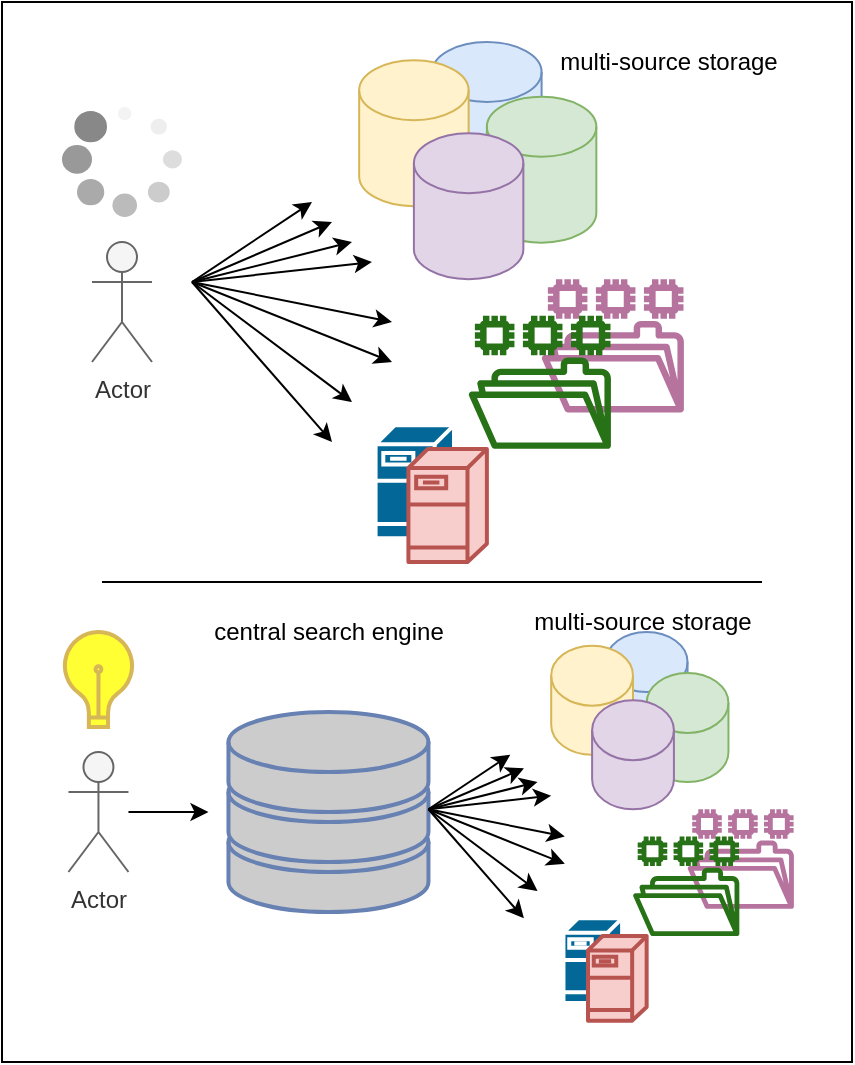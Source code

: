 <mxfile version="13.7.9" type="device" pages="2"><diagram id="WjQbRRUr4jYQLKd2MvLR" name="Seite-1"><mxGraphModel dx="2942" dy="1222" grid="1" gridSize="10" guides="1" tooltips="1" connect="1" arrows="1" fold="1" page="1" pageScale="1" pageWidth="827" pageHeight="1169" math="0" shadow="0"><root><mxCell id="0"/><mxCell id="1" parent="0"/><mxCell id="Zz61yvjUys2AgmtpqcFo-1" value="" style="group" vertex="1" connectable="0" parent="1"><mxGeometry x="65" y="220" width="425" height="530" as="geometry"/></mxCell><mxCell id="0dne9lnp_DXd6Z1aDnZs-1" value="" style="group" vertex="1" connectable="0" parent="Zz61yvjUys2AgmtpqcFo-1"><mxGeometry width="425" height="530" as="geometry"/></mxCell><mxCell id="kzp9wKBC-MxUlUKaqb6w-58" value="" style="rounded=0;whiteSpace=wrap;html=1;" parent="0dne9lnp_DXd6Z1aDnZs-1" vertex="1"><mxGeometry width="425" height="530" as="geometry"/></mxCell><mxCell id="kzp9wKBC-MxUlUKaqb6w-9" value="Actor" style="shape=umlActor;verticalLabelPosition=bottom;verticalAlign=top;html=1;outlineConnect=0;fillColor=#f5f5f5;strokeColor=#666666;fontColor=#333333;" parent="0dne9lnp_DXd6Z1aDnZs-1" vertex="1"><mxGeometry x="45" y="120" width="30" height="60" as="geometry"/></mxCell><mxCell id="kzp9wKBC-MxUlUKaqb6w-10" value="" style="endArrow=classic;html=1;" parent="0dne9lnp_DXd6Z1aDnZs-1" edge="1"><mxGeometry width="50" height="50" relative="1" as="geometry"><mxPoint x="95" y="140" as="sourcePoint"/><mxPoint x="155" y="100" as="targetPoint"/></mxGeometry></mxCell><mxCell id="kzp9wKBC-MxUlUKaqb6w-11" value="" style="endArrow=classic;html=1;" parent="0dne9lnp_DXd6Z1aDnZs-1" edge="1"><mxGeometry width="50" height="50" relative="1" as="geometry"><mxPoint x="95" y="140" as="sourcePoint"/><mxPoint x="165" y="110" as="targetPoint"/></mxGeometry></mxCell><mxCell id="kzp9wKBC-MxUlUKaqb6w-12" value="" style="endArrow=classic;html=1;" parent="0dne9lnp_DXd6Z1aDnZs-1" edge="1"><mxGeometry width="50" height="50" relative="1" as="geometry"><mxPoint x="95" y="140" as="sourcePoint"/><mxPoint x="175" y="120" as="targetPoint"/></mxGeometry></mxCell><mxCell id="kzp9wKBC-MxUlUKaqb6w-13" value="" style="endArrow=classic;html=1;" parent="0dne9lnp_DXd6Z1aDnZs-1" edge="1"><mxGeometry width="50" height="50" relative="1" as="geometry"><mxPoint x="95" y="140" as="sourcePoint"/><mxPoint x="185" y="130" as="targetPoint"/></mxGeometry></mxCell><mxCell id="kzp9wKBC-MxUlUKaqb6w-14" value="" style="endArrow=classic;html=1;" parent="0dne9lnp_DXd6Z1aDnZs-1" edge="1"><mxGeometry width="50" height="50" relative="1" as="geometry"><mxPoint x="95" y="140" as="sourcePoint"/><mxPoint x="195" y="160" as="targetPoint"/></mxGeometry></mxCell><mxCell id="kzp9wKBC-MxUlUKaqb6w-15" value="" style="endArrow=classic;html=1;" parent="0dne9lnp_DXd6Z1aDnZs-1" edge="1"><mxGeometry width="50" height="50" relative="1" as="geometry"><mxPoint x="95" y="140" as="sourcePoint"/><mxPoint x="195" y="180" as="targetPoint"/></mxGeometry></mxCell><mxCell id="kzp9wKBC-MxUlUKaqb6w-16" value="" style="endArrow=classic;html=1;" parent="0dne9lnp_DXd6Z1aDnZs-1" edge="1"><mxGeometry width="50" height="50" relative="1" as="geometry"><mxPoint x="95" y="140" as="sourcePoint"/><mxPoint x="175" y="200" as="targetPoint"/></mxGeometry></mxCell><mxCell id="kzp9wKBC-MxUlUKaqb6w-17" value="" style="endArrow=classic;html=1;" parent="0dne9lnp_DXd6Z1aDnZs-1" edge="1"><mxGeometry width="50" height="50" relative="1" as="geometry"><mxPoint x="95" y="140" as="sourcePoint"/><mxPoint x="165" y="220" as="targetPoint"/></mxGeometry></mxCell><mxCell id="kzp9wKBC-MxUlUKaqb6w-18" value="" style="verticalLabelPosition=bottom;shadow=0;dashed=0;align=center;html=1;verticalAlign=top;strokeWidth=1;shape=mxgraph.mockup.misc.loading_circle_1;pointerEvents=1;strokeColor=#b85450;fillColor=#FF3399;" parent="0dne9lnp_DXd6Z1aDnZs-1" vertex="1"><mxGeometry x="30" y="52.5" width="60" height="55" as="geometry"/></mxCell><mxCell id="kzp9wKBC-MxUlUKaqb6w-44" value="multi-source storage" style="text;html=1;align=center;verticalAlign=middle;resizable=0;points=[];autosize=1;" parent="0dne9lnp_DXd6Z1aDnZs-1" vertex="1"><mxGeometry x="273.23" y="20" width="120" height="20" as="geometry"/></mxCell><mxCell id="kzp9wKBC-MxUlUKaqb6w-53" value="" style="group" parent="0dne9lnp_DXd6Z1aDnZs-1" vertex="1" connectable="0"><mxGeometry x="178.58" y="20" width="162.38" height="260" as="geometry"/></mxCell><mxCell id="kzp9wKBC-MxUlUKaqb6w-52" value="" style="group" parent="kzp9wKBC-MxUlUKaqb6w-53" vertex="1" connectable="0"><mxGeometry width="162.38" height="260" as="geometry"/></mxCell><mxCell id="kzp9wKBC-MxUlUKaqb6w-1" value="" style="shape=cylinder3;whiteSpace=wrap;html=1;boundedLbl=1;backgroundOutline=1;size=15;fillColor=#dae8fc;strokeColor=#6c8ebf;" parent="kzp9wKBC-MxUlUKaqb6w-52" vertex="1"><mxGeometry x="36.49" width="54.735" height="72.982" as="geometry"/></mxCell><mxCell id="kzp9wKBC-MxUlUKaqb6w-2" value="" style="shape=cylinder3;whiteSpace=wrap;html=1;boundedLbl=1;backgroundOutline=1;size=15;fillColor=#d5e8d4;strokeColor=#82b366;" parent="kzp9wKBC-MxUlUKaqb6w-52" vertex="1"><mxGeometry x="63.857" y="27.368" width="54.735" height="72.982" as="geometry"/></mxCell><mxCell id="kzp9wKBC-MxUlUKaqb6w-4" value="" style="shape=cylinder3;whiteSpace=wrap;html=1;boundedLbl=1;backgroundOutline=1;size=15;fillColor=#fff2cc;strokeColor=#d6b656;" parent="kzp9wKBC-MxUlUKaqb6w-52" vertex="1"><mxGeometry y="9.123" width="54.735" height="72.982" as="geometry"/></mxCell><mxCell id="kzp9wKBC-MxUlUKaqb6w-3" value="" style="shape=cylinder3;whiteSpace=wrap;html=1;boundedLbl=1;backgroundOutline=1;size=15;fillColor=#e1d5e7;strokeColor=#9673a6;" parent="kzp9wKBC-MxUlUKaqb6w-52" vertex="1"><mxGeometry x="27.367" y="45.614" width="54.735" height="72.982" as="geometry"/></mxCell><mxCell id="kzp9wKBC-MxUlUKaqb6w-5" value="" style="outlineConnect=0;strokeColor=#9673a6;dashed=0;verticalLabelPosition=bottom;verticalAlign=top;align=center;html=1;fontSize=12;fontStyle=0;aspect=fixed;pointerEvents=1;shape=mxgraph.aws4.file_system;fillColor=#B5739D;" parent="kzp9wKBC-MxUlUKaqb6w-52" vertex="1"><mxGeometry x="91.225" y="118.596" width="71.155" height="66.594" as="geometry"/></mxCell><mxCell id="kzp9wKBC-MxUlUKaqb6w-6" value="" style="outlineConnect=0;fontColor=#232F3E;gradientColor=none;fillColor=#277116;strokeColor=none;dashed=0;verticalLabelPosition=bottom;verticalAlign=top;align=center;html=1;fontSize=12;fontStyle=0;aspect=fixed;pointerEvents=1;shape=mxgraph.aws4.file_system;" parent="kzp9wKBC-MxUlUKaqb6w-52" vertex="1"><mxGeometry x="54.735" y="136.842" width="71.155" height="66.594" as="geometry"/></mxCell><mxCell id="kzp9wKBC-MxUlUKaqb6w-7" value="" style="shape=mxgraph.cisco.servers.fileserver;html=1;pointerEvents=1;dashed=0;fillColor=#036897;strokeColor=#ffffff;strokeWidth=2;verticalLabelPosition=bottom;verticalAlign=top;align=center;outlineConnect=0;" parent="kzp9wKBC-MxUlUKaqb6w-52" vertex="1"><mxGeometry x="8.21" y="191.579" width="39.227" height="56.561" as="geometry"/></mxCell><mxCell id="kzp9wKBC-MxUlUKaqb6w-8" value="" style="shape=mxgraph.cisco.servers.fileserver;html=1;pointerEvents=1;dashed=0;fillColor=#f8cecc;strokeColor=#b85450;strokeWidth=2;verticalLabelPosition=bottom;verticalAlign=top;align=center;outlineConnect=0;" parent="kzp9wKBC-MxUlUKaqb6w-52" vertex="1"><mxGeometry x="24.631" y="203.439" width="39.227" height="56.561" as="geometry"/></mxCell><mxCell id="kzp9wKBC-MxUlUKaqb6w-55" value="" style="group" parent="0dne9lnp_DXd6Z1aDnZs-1" vertex="1" connectable="0"><mxGeometry x="30.0" y="290" width="363.23" height="190" as="geometry"/></mxCell><mxCell id="kzp9wKBC-MxUlUKaqb6w-54" value="" style="group" parent="kzp9wKBC-MxUlUKaqb6w-55" vertex="1" connectable="0"><mxGeometry width="363.23" height="190" as="geometry"/></mxCell><mxCell id="kzp9wKBC-MxUlUKaqb6w-19" value="" style="endArrow=none;html=1;" parent="kzp9wKBC-MxUlUKaqb6w-54" edge="1"><mxGeometry width="50" height="50" relative="1" as="geometry"><mxPoint x="20.0" as="sourcePoint"/><mxPoint x="350.0" as="targetPoint"/></mxGeometry></mxCell><mxCell id="kzp9wKBC-MxUlUKaqb6w-49" value="" style="group" parent="kzp9wKBC-MxUlUKaqb6w-54" vertex="1" connectable="0"><mxGeometry width="363.23" height="190" as="geometry"/></mxCell><mxCell id="kzp9wKBC-MxUlUKaqb6w-43" value="multi-source storage" style="text;html=1;align=center;verticalAlign=middle;resizable=0;points=[];autosize=1;" parent="kzp9wKBC-MxUlUKaqb6w-49" vertex="1"><mxGeometry x="230.0" y="10" width="120" height="20" as="geometry"/></mxCell><mxCell id="kzp9wKBC-MxUlUKaqb6w-51" value="" style="group" parent="kzp9wKBC-MxUlUKaqb6w-49" vertex="1" connectable="0"><mxGeometry y="15" width="340.05" height="160" as="geometry"/></mxCell><mxCell id="kzp9wKBC-MxUlUKaqb6w-50" value="" style="group" parent="kzp9wKBC-MxUlUKaqb6w-51" vertex="1" connectable="0"><mxGeometry width="340.05" height="160" as="geometry"/></mxCell><mxCell id="kzp9wKBC-MxUlUKaqb6w-20" value="Actor" style="shape=umlActor;verticalLabelPosition=bottom;verticalAlign=top;html=1;outlineConnect=0;fillColor=#f5f5f5;strokeColor=#666666;fontColor=#333333;" parent="kzp9wKBC-MxUlUKaqb6w-50" vertex="1"><mxGeometry x="3.23" y="70" width="30" height="60" as="geometry"/></mxCell><mxCell id="kzp9wKBC-MxUlUKaqb6w-21" value="" style="fontColor=#0066CC;verticalAlign=top;verticalLabelPosition=bottom;labelPosition=center;align=center;html=1;outlineConnect=0;fillColor=#CCCCCC;strokeColor=#6881B3;gradientColor=none;gradientDirection=north;strokeWidth=2;shape=mxgraph.networks.storage;" parent="kzp9wKBC-MxUlUKaqb6w-50" vertex="1"><mxGeometry x="83.23" y="50" width="100" height="100" as="geometry"/></mxCell><mxCell id="kzp9wKBC-MxUlUKaqb6w-39" value="" style="group" parent="kzp9wKBC-MxUlUKaqb6w-50" vertex="1" connectable="0"><mxGeometry x="183.23" y="10" width="156.82" height="150" as="geometry"/></mxCell><mxCell id="kzp9wKBC-MxUlUKaqb6w-38" value="" style="group" parent="kzp9wKBC-MxUlUKaqb6w-39" vertex="1" connectable="0"><mxGeometry width="156.82" height="150.0" as="geometry"/></mxCell><mxCell id="kzp9wKBC-MxUlUKaqb6w-22" value="" style="shape=cylinder3;whiteSpace=wrap;html=1;boundedLbl=1;backgroundOutline=1;size=15;fillColor=#dae8fc;strokeColor=#6c8ebf;" parent="kzp9wKBC-MxUlUKaqb6w-38" vertex="1"><mxGeometry x="88.637" width="40.91" height="54.545" as="geometry"/></mxCell><mxCell id="kzp9wKBC-MxUlUKaqb6w-23" value="" style="shape=cylinder3;whiteSpace=wrap;html=1;boundedLbl=1;backgroundOutline=1;size=15;fillColor=#d5e8d4;strokeColor=#82b366;" parent="kzp9wKBC-MxUlUKaqb6w-38" vertex="1"><mxGeometry x="109.092" y="20.455" width="40.91" height="54.545" as="geometry"/></mxCell><mxCell id="kzp9wKBC-MxUlUKaqb6w-24" value="" style="shape=cylinder3;whiteSpace=wrap;html=1;boundedLbl=1;backgroundOutline=1;size=15;fillColor=#fff2cc;strokeColor=#d6b656;" parent="kzp9wKBC-MxUlUKaqb6w-38" vertex="1"><mxGeometry x="61.364" y="6.818" width="40.91" height="54.545" as="geometry"/></mxCell><mxCell id="kzp9wKBC-MxUlUKaqb6w-25" value="" style="shape=cylinder3;whiteSpace=wrap;html=1;boundedLbl=1;backgroundOutline=1;size=15;fillColor=#e1d5e7;strokeColor=#9673a6;" parent="kzp9wKBC-MxUlUKaqb6w-38" vertex="1"><mxGeometry x="81.819" y="34.091" width="40.91" height="54.545" as="geometry"/></mxCell><mxCell id="kzp9wKBC-MxUlUKaqb6w-26" value="" style="outlineConnect=0;strokeColor=#9673a6;dashed=0;verticalLabelPosition=bottom;verticalAlign=top;align=center;html=1;fontSize=12;fontStyle=0;aspect=fixed;pointerEvents=1;shape=mxgraph.aws4.file_system;fillColor=#B5739D;" parent="kzp9wKBC-MxUlUKaqb6w-38" vertex="1"><mxGeometry x="129.547" y="88.636" width="53.18" height="49.771" as="geometry"/></mxCell><mxCell id="kzp9wKBC-MxUlUKaqb6w-27" value="" style="outlineConnect=0;fontColor=#232F3E;gradientColor=none;fillColor=#277116;strokeColor=none;dashed=0;verticalLabelPosition=bottom;verticalAlign=top;align=center;html=1;fontSize=12;fontStyle=0;aspect=fixed;pointerEvents=1;shape=mxgraph.aws4.file_system;" parent="kzp9wKBC-MxUlUKaqb6w-38" vertex="1"><mxGeometry x="102.274" y="102.273" width="53.18" height="49.771" as="geometry"/></mxCell><mxCell id="kzp9wKBC-MxUlUKaqb6w-28" value="" style="shape=mxgraph.cisco.servers.fileserver;html=1;pointerEvents=1;dashed=0;fillColor=#036897;strokeColor=#ffffff;strokeWidth=2;verticalLabelPosition=bottom;verticalAlign=top;align=center;outlineConnect=0;" parent="kzp9wKBC-MxUlUKaqb6w-38" vertex="1"><mxGeometry x="67.501" y="143.182" width="29.319" height="42.273" as="geometry"/></mxCell><mxCell id="kzp9wKBC-MxUlUKaqb6w-29" value="" style="shape=mxgraph.cisco.servers.fileserver;html=1;pointerEvents=1;dashed=0;fillColor=#f8cecc;strokeColor=#b85450;strokeWidth=2;verticalLabelPosition=bottom;verticalAlign=top;align=center;outlineConnect=0;" parent="kzp9wKBC-MxUlUKaqb6w-38" vertex="1"><mxGeometry x="79.774" y="152.045" width="29.319" height="42.273" as="geometry"/></mxCell><mxCell id="kzp9wKBC-MxUlUKaqb6w-30" value="" style="endArrow=classic;html=1;" parent="kzp9wKBC-MxUlUKaqb6w-38" edge="1"><mxGeometry width="50" height="50" relative="1" as="geometry"><mxPoint y="88.636" as="sourcePoint"/><mxPoint x="40.91" y="61.364" as="targetPoint"/></mxGeometry></mxCell><mxCell id="kzp9wKBC-MxUlUKaqb6w-31" value="" style="endArrow=classic;html=1;" parent="kzp9wKBC-MxUlUKaqb6w-38" edge="1"><mxGeometry width="50" height="50" relative="1" as="geometry"><mxPoint y="88.636" as="sourcePoint"/><mxPoint x="47.728" y="68.182" as="targetPoint"/></mxGeometry></mxCell><mxCell id="kzp9wKBC-MxUlUKaqb6w-32" value="" style="endArrow=classic;html=1;" parent="kzp9wKBC-MxUlUKaqb6w-38" edge="1"><mxGeometry width="50" height="50" relative="1" as="geometry"><mxPoint y="88.636" as="sourcePoint"/><mxPoint x="54.546" y="75.0" as="targetPoint"/></mxGeometry></mxCell><mxCell id="kzp9wKBC-MxUlUKaqb6w-33" value="" style="endArrow=classic;html=1;" parent="kzp9wKBC-MxUlUKaqb6w-38" edge="1"><mxGeometry width="50" height="50" relative="1" as="geometry"><mxPoint y="88.636" as="sourcePoint"/><mxPoint x="61.364" y="81.818" as="targetPoint"/></mxGeometry></mxCell><mxCell id="kzp9wKBC-MxUlUKaqb6w-34" value="" style="endArrow=classic;html=1;" parent="kzp9wKBC-MxUlUKaqb6w-38" edge="1"><mxGeometry width="50" height="50" relative="1" as="geometry"><mxPoint y="88.636" as="sourcePoint"/><mxPoint x="68.183" y="102.273" as="targetPoint"/></mxGeometry></mxCell><mxCell id="kzp9wKBC-MxUlUKaqb6w-35" value="" style="endArrow=classic;html=1;" parent="kzp9wKBC-MxUlUKaqb6w-38" edge="1"><mxGeometry width="50" height="50" relative="1" as="geometry"><mxPoint y="88.636" as="sourcePoint"/><mxPoint x="68.183" y="115.909" as="targetPoint"/></mxGeometry></mxCell><mxCell id="kzp9wKBC-MxUlUKaqb6w-36" value="" style="endArrow=classic;html=1;" parent="kzp9wKBC-MxUlUKaqb6w-38" edge="1"><mxGeometry width="50" height="50" relative="1" as="geometry"><mxPoint y="88.636" as="sourcePoint"/><mxPoint x="54.546" y="129.545" as="targetPoint"/></mxGeometry></mxCell><mxCell id="kzp9wKBC-MxUlUKaqb6w-37" value="" style="endArrow=classic;html=1;" parent="kzp9wKBC-MxUlUKaqb6w-38" edge="1"><mxGeometry width="50" height="50" relative="1" as="geometry"><mxPoint y="88.636" as="sourcePoint"/><mxPoint x="47.728" y="143.182" as="targetPoint"/></mxGeometry></mxCell><mxCell id="kzp9wKBC-MxUlUKaqb6w-41" value="" style="endArrow=classic;html=1;" parent="kzp9wKBC-MxUlUKaqb6w-50" source="kzp9wKBC-MxUlUKaqb6w-20" edge="1"><mxGeometry width="50" height="50" relative="1" as="geometry"><mxPoint x="33.23" y="150" as="sourcePoint"/><mxPoint x="73.23" y="100" as="targetPoint"/></mxGeometry></mxCell><mxCell id="kzp9wKBC-MxUlUKaqb6w-42" value="" style="html=1;verticalLabelPosition=bottom;align=center;labelBackgroundColor=#ffffff;verticalAlign=top;strokeWidth=2;strokeColor=#d6b656;shadow=0;dashed=0;shape=mxgraph.ios7.icons.lightbulb;fillColor=#FFFF33;" parent="kzp9wKBC-MxUlUKaqb6w-50" vertex="1"><mxGeometry y="10" width="36.46" height="47.5" as="geometry"/></mxCell><mxCell id="kzp9wKBC-MxUlUKaqb6w-45" value="central search engine" style="text;html=1;align=center;verticalAlign=middle;resizable=0;points=[];autosize=1;" parent="kzp9wKBC-MxUlUKaqb6w-50" vertex="1"><mxGeometry x="68.23" width="130" height="20" as="geometry"/></mxCell></root></mxGraphModel></diagram><diagram id="lIJLszykLdMVcurVsbR6" name="Seite-2"><mxGraphModel dx="2452" dy="1018" grid="1" gridSize="10" guides="1" tooltips="1" connect="1" arrows="1" fold="1" page="1" pageScale="1" pageWidth="827" pageHeight="1169" math="0" shadow="0"><root><mxCell id="P9h7Xq52iMeekSUKVdYD-0"/><mxCell id="P9h7Xq52iMeekSUKVdYD-1" parent="P9h7Xq52iMeekSUKVdYD-0"/><mxCell id="qma9uSrOuwq9p1Rf7dE6-3" value="Actor" style="shape=umlActor;verticalLabelPosition=bottom;verticalAlign=top;html=1;outlineConnect=0;fillColor=#f5f5f5;strokeColor=#666666;fontColor=#333333;" vertex="1" parent="P9h7Xq52iMeekSUKVdYD-1"><mxGeometry x="110" y="340" width="30" height="60" as="geometry"/></mxCell><mxCell id="qma9uSrOuwq9p1Rf7dE6-4" value="" style="endArrow=classic;html=1;" edge="1" parent="P9h7Xq52iMeekSUKVdYD-1"><mxGeometry x="65" y="220" width="50" height="50" as="geometry"><mxPoint x="160" y="360" as="sourcePoint"/><mxPoint x="220" y="320" as="targetPoint"/></mxGeometry></mxCell><mxCell id="qma9uSrOuwq9p1Rf7dE6-5" value="" style="endArrow=classic;html=1;" edge="1" parent="P9h7Xq52iMeekSUKVdYD-1"><mxGeometry x="65" y="220" width="50" height="50" as="geometry"><mxPoint x="160" y="360" as="sourcePoint"/><mxPoint x="230" y="330" as="targetPoint"/></mxGeometry></mxCell><mxCell id="qma9uSrOuwq9p1Rf7dE6-6" value="" style="endArrow=classic;html=1;" edge="1" parent="P9h7Xq52iMeekSUKVdYD-1"><mxGeometry x="65" y="220" width="50" height="50" as="geometry"><mxPoint x="160" y="360" as="sourcePoint"/><mxPoint x="240" y="340" as="targetPoint"/></mxGeometry></mxCell><mxCell id="qma9uSrOuwq9p1Rf7dE6-7" value="" style="endArrow=classic;html=1;" edge="1" parent="P9h7Xq52iMeekSUKVdYD-1"><mxGeometry x="65" y="220" width="50" height="50" as="geometry"><mxPoint x="160" y="360" as="sourcePoint"/><mxPoint x="250" y="350" as="targetPoint"/></mxGeometry></mxCell><mxCell id="qma9uSrOuwq9p1Rf7dE6-8" value="" style="endArrow=classic;html=1;" edge="1" parent="P9h7Xq52iMeekSUKVdYD-1"><mxGeometry x="65" y="220" width="50" height="50" as="geometry"><mxPoint x="160" y="360" as="sourcePoint"/><mxPoint x="260" y="380" as="targetPoint"/></mxGeometry></mxCell><mxCell id="qma9uSrOuwq9p1Rf7dE6-9" value="" style="endArrow=classic;html=1;" edge="1" parent="P9h7Xq52iMeekSUKVdYD-1"><mxGeometry x="65" y="220" width="50" height="50" as="geometry"><mxPoint x="160" y="360" as="sourcePoint"/><mxPoint x="260" y="400" as="targetPoint"/></mxGeometry></mxCell><mxCell id="qma9uSrOuwq9p1Rf7dE6-10" value="" style="endArrow=classic;html=1;" edge="1" parent="P9h7Xq52iMeekSUKVdYD-1"><mxGeometry x="65" y="220" width="50" height="50" as="geometry"><mxPoint x="160" y="360" as="sourcePoint"/><mxPoint x="240" y="420" as="targetPoint"/></mxGeometry></mxCell><mxCell id="qma9uSrOuwq9p1Rf7dE6-11" value="" style="endArrow=classic;html=1;" edge="1" parent="P9h7Xq52iMeekSUKVdYD-1"><mxGeometry x="65" y="220" width="50" height="50" as="geometry"><mxPoint x="160" y="360" as="sourcePoint"/><mxPoint x="230" y="440" as="targetPoint"/></mxGeometry></mxCell><mxCell id="qma9uSrOuwq9p1Rf7dE6-12" value="" style="verticalLabelPosition=bottom;shadow=0;dashed=0;align=center;html=1;verticalAlign=top;strokeWidth=1;shape=mxgraph.mockup.misc.loading_circle_1;pointerEvents=1;strokeColor=#b85450;fillColor=#FF3399;" vertex="1" parent="P9h7Xq52iMeekSUKVdYD-1"><mxGeometry x="95" y="272.5" width="60" height="55" as="geometry"/></mxCell><mxCell id="qma9uSrOuwq9p1Rf7dE6-13" value="multi-source storage" style="text;html=1;align=center;verticalAlign=middle;resizable=0;points=[];autosize=1;" vertex="1" parent="P9h7Xq52iMeekSUKVdYD-1"><mxGeometry x="338.23" y="240" width="120" height="20" as="geometry"/></mxCell><mxCell id="qma9uSrOuwq9p1Rf7dE6-14" value="" style="group" vertex="1" connectable="0" parent="P9h7Xq52iMeekSUKVdYD-1"><mxGeometry x="243.58" y="240" width="162.38" height="260" as="geometry"/></mxCell><mxCell id="qma9uSrOuwq9p1Rf7dE6-15" value="" style="group" vertex="1" connectable="0" parent="qma9uSrOuwq9p1Rf7dE6-14"><mxGeometry width="162.38" height="260" as="geometry"/></mxCell><mxCell id="qma9uSrOuwq9p1Rf7dE6-16" value="" style="shape=cylinder3;whiteSpace=wrap;html=1;boundedLbl=1;backgroundOutline=1;size=15;fillColor=#dae8fc;strokeColor=#6c8ebf;" vertex="1" parent="qma9uSrOuwq9p1Rf7dE6-15"><mxGeometry x="36.49" width="54.735" height="72.982" as="geometry"/></mxCell><mxCell id="qma9uSrOuwq9p1Rf7dE6-17" value="" style="shape=cylinder3;whiteSpace=wrap;html=1;boundedLbl=1;backgroundOutline=1;size=15;fillColor=#d5e8d4;strokeColor=#82b366;" vertex="1" parent="qma9uSrOuwq9p1Rf7dE6-15"><mxGeometry x="63.857" y="27.368" width="54.735" height="72.982" as="geometry"/></mxCell><mxCell id="qma9uSrOuwq9p1Rf7dE6-18" value="" style="shape=cylinder3;whiteSpace=wrap;html=1;boundedLbl=1;backgroundOutline=1;size=15;fillColor=#fff2cc;strokeColor=#d6b656;" vertex="1" parent="qma9uSrOuwq9p1Rf7dE6-15"><mxGeometry y="9.123" width="54.735" height="72.982" as="geometry"/></mxCell><mxCell id="qma9uSrOuwq9p1Rf7dE6-19" value="" style="shape=cylinder3;whiteSpace=wrap;html=1;boundedLbl=1;backgroundOutline=1;size=15;fillColor=#e1d5e7;strokeColor=#9673a6;" vertex="1" parent="qma9uSrOuwq9p1Rf7dE6-15"><mxGeometry x="27.367" y="45.614" width="54.735" height="72.982" as="geometry"/></mxCell><mxCell id="qma9uSrOuwq9p1Rf7dE6-20" value="" style="outlineConnect=0;strokeColor=#9673a6;dashed=0;verticalLabelPosition=bottom;verticalAlign=top;align=center;html=1;fontSize=12;fontStyle=0;aspect=fixed;pointerEvents=1;shape=mxgraph.aws4.file_system;fillColor=#B5739D;" vertex="1" parent="qma9uSrOuwq9p1Rf7dE6-15"><mxGeometry x="91.225" y="118.596" width="71.155" height="66.594" as="geometry"/></mxCell><mxCell id="qma9uSrOuwq9p1Rf7dE6-21" value="" style="outlineConnect=0;fontColor=#232F3E;gradientColor=none;fillColor=#277116;strokeColor=none;dashed=0;verticalLabelPosition=bottom;verticalAlign=top;align=center;html=1;fontSize=12;fontStyle=0;aspect=fixed;pointerEvents=1;shape=mxgraph.aws4.file_system;" vertex="1" parent="qma9uSrOuwq9p1Rf7dE6-15"><mxGeometry x="54.735" y="136.842" width="71.155" height="66.594" as="geometry"/></mxCell><mxCell id="qma9uSrOuwq9p1Rf7dE6-22" value="" style="shape=mxgraph.cisco.servers.fileserver;html=1;pointerEvents=1;dashed=0;fillColor=#036897;strokeColor=#ffffff;strokeWidth=2;verticalLabelPosition=bottom;verticalAlign=top;align=center;outlineConnect=0;" vertex="1" parent="qma9uSrOuwq9p1Rf7dE6-15"><mxGeometry x="8.21" y="191.579" width="39.227" height="56.561" as="geometry"/></mxCell><mxCell id="qma9uSrOuwq9p1Rf7dE6-23" value="" style="shape=mxgraph.cisco.servers.fileserver;html=1;pointerEvents=1;dashed=0;fillColor=#f8cecc;strokeColor=#b85450;strokeWidth=2;verticalLabelPosition=bottom;verticalAlign=top;align=center;outlineConnect=0;" vertex="1" parent="qma9uSrOuwq9p1Rf7dE6-15"><mxGeometry x="24.631" y="203.439" width="39.227" height="56.561" as="geometry"/></mxCell><mxCell id="qma9uSrOuwq9p1Rf7dE6-27" value="" style="group" vertex="1" connectable="0" parent="P9h7Xq52iMeekSUKVdYD-1"><mxGeometry x="95.0" y="510" width="363.23" height="190" as="geometry"/></mxCell><mxCell id="qma9uSrOuwq9p1Rf7dE6-56" value="" style="group" vertex="1" connectable="0" parent="qma9uSrOuwq9p1Rf7dE6-27"><mxGeometry x="375" y="-222.5" width="350" height="165" as="geometry"/></mxCell><mxCell id="qma9uSrOuwq9p1Rf7dE6-55" value="" style="group" vertex="1" connectable="0" parent="qma9uSrOuwq9p1Rf7dE6-56"><mxGeometry width="350" height="165" as="geometry"/></mxCell><mxCell id="qma9uSrOuwq9p1Rf7dE6-54" value="" style="group" vertex="1" connectable="0" parent="qma9uSrOuwq9p1Rf7dE6-55"><mxGeometry width="350" height="165" as="geometry"/></mxCell><mxCell id="qma9uSrOuwq9p1Rf7dE6-28" value="multi-source storage" style="text;html=1;align=center;verticalAlign=middle;resizable=0;points=[];autosize=1;" vertex="1" parent="qma9uSrOuwq9p1Rf7dE6-54"><mxGeometry x="230.0" width="120" height="20" as="geometry"/></mxCell><mxCell id="qma9uSrOuwq9p1Rf7dE6-29" value="" style="group" vertex="1" connectable="0" parent="qma9uSrOuwq9p1Rf7dE6-54"><mxGeometry y="5" width="340.05" height="160" as="geometry"/></mxCell><mxCell id="qma9uSrOuwq9p1Rf7dE6-30" value="" style="group" vertex="1" connectable="0" parent="qma9uSrOuwq9p1Rf7dE6-29"><mxGeometry width="340.05" height="160" as="geometry"/></mxCell><mxCell id="qma9uSrOuwq9p1Rf7dE6-31" value="Actor" style="shape=umlActor;verticalLabelPosition=bottom;verticalAlign=top;html=1;outlineConnect=0;fillColor=#f5f5f5;strokeColor=#666666;fontColor=#333333;" vertex="1" parent="qma9uSrOuwq9p1Rf7dE6-30"><mxGeometry x="3.23" y="70" width="30" height="60" as="geometry"/></mxCell><mxCell id="qma9uSrOuwq9p1Rf7dE6-32" value="" style="fontColor=#0066CC;verticalAlign=top;verticalLabelPosition=bottom;labelPosition=center;align=center;html=1;outlineConnect=0;fillColor=#CCCCCC;strokeColor=#6881B3;gradientColor=none;gradientDirection=north;strokeWidth=2;shape=mxgraph.networks.storage;" vertex="1" parent="qma9uSrOuwq9p1Rf7dE6-30"><mxGeometry x="83.23" y="50" width="100" height="100" as="geometry"/></mxCell><mxCell id="qma9uSrOuwq9p1Rf7dE6-33" value="" style="group" vertex="1" connectable="0" parent="qma9uSrOuwq9p1Rf7dE6-30"><mxGeometry x="183.23" y="10" width="156.82" height="150" as="geometry"/></mxCell><mxCell id="qma9uSrOuwq9p1Rf7dE6-34" value="" style="group" vertex="1" connectable="0" parent="qma9uSrOuwq9p1Rf7dE6-33"><mxGeometry width="156.82" height="150.0" as="geometry"/></mxCell><mxCell id="qma9uSrOuwq9p1Rf7dE6-35" value="" style="shape=cylinder3;whiteSpace=wrap;html=1;boundedLbl=1;backgroundOutline=1;size=15;fillColor=#dae8fc;strokeColor=#6c8ebf;" vertex="1" parent="qma9uSrOuwq9p1Rf7dE6-34"><mxGeometry x="88.637" width="40.91" height="54.545" as="geometry"/></mxCell><mxCell id="qma9uSrOuwq9p1Rf7dE6-36" value="" style="shape=cylinder3;whiteSpace=wrap;html=1;boundedLbl=1;backgroundOutline=1;size=15;fillColor=#d5e8d4;strokeColor=#82b366;" vertex="1" parent="qma9uSrOuwq9p1Rf7dE6-34"><mxGeometry x="109.092" y="20.455" width="40.91" height="54.545" as="geometry"/></mxCell><mxCell id="qma9uSrOuwq9p1Rf7dE6-37" value="" style="shape=cylinder3;whiteSpace=wrap;html=1;boundedLbl=1;backgroundOutline=1;size=15;fillColor=#fff2cc;strokeColor=#d6b656;" vertex="1" parent="qma9uSrOuwq9p1Rf7dE6-34"><mxGeometry x="61.364" y="6.818" width="40.91" height="54.545" as="geometry"/></mxCell><mxCell id="qma9uSrOuwq9p1Rf7dE6-38" value="" style="shape=cylinder3;whiteSpace=wrap;html=1;boundedLbl=1;backgroundOutline=1;size=15;fillColor=#e1d5e7;strokeColor=#9673a6;" vertex="1" parent="qma9uSrOuwq9p1Rf7dE6-34"><mxGeometry x="81.819" y="34.091" width="40.91" height="54.545" as="geometry"/></mxCell><mxCell id="qma9uSrOuwq9p1Rf7dE6-39" value="" style="outlineConnect=0;strokeColor=#9673a6;dashed=0;verticalLabelPosition=bottom;verticalAlign=top;align=center;html=1;fontSize=12;fontStyle=0;aspect=fixed;pointerEvents=1;shape=mxgraph.aws4.file_system;fillColor=#B5739D;" vertex="1" parent="qma9uSrOuwq9p1Rf7dE6-34"><mxGeometry x="129.547" y="88.636" width="53.18" height="49.771" as="geometry"/></mxCell><mxCell id="qma9uSrOuwq9p1Rf7dE6-40" value="" style="outlineConnect=0;fontColor=#232F3E;gradientColor=none;fillColor=#277116;strokeColor=none;dashed=0;verticalLabelPosition=bottom;verticalAlign=top;align=center;html=1;fontSize=12;fontStyle=0;aspect=fixed;pointerEvents=1;shape=mxgraph.aws4.file_system;" vertex="1" parent="qma9uSrOuwq9p1Rf7dE6-34"><mxGeometry x="102.274" y="102.273" width="53.18" height="49.771" as="geometry"/></mxCell><mxCell id="qma9uSrOuwq9p1Rf7dE6-41" value="" style="shape=mxgraph.cisco.servers.fileserver;html=1;pointerEvents=1;dashed=0;fillColor=#036897;strokeColor=#ffffff;strokeWidth=2;verticalLabelPosition=bottom;verticalAlign=top;align=center;outlineConnect=0;" vertex="1" parent="qma9uSrOuwq9p1Rf7dE6-34"><mxGeometry x="67.501" y="143.182" width="29.319" height="42.273" as="geometry"/></mxCell><mxCell id="qma9uSrOuwq9p1Rf7dE6-42" value="" style="shape=mxgraph.cisco.servers.fileserver;html=1;pointerEvents=1;dashed=0;fillColor=#f8cecc;strokeColor=#b85450;strokeWidth=2;verticalLabelPosition=bottom;verticalAlign=top;align=center;outlineConnect=0;" vertex="1" parent="qma9uSrOuwq9p1Rf7dE6-34"><mxGeometry x="79.774" y="152.045" width="29.319" height="42.273" as="geometry"/></mxCell><mxCell id="qma9uSrOuwq9p1Rf7dE6-43" value="" style="endArrow=classic;html=1;" edge="1" parent="qma9uSrOuwq9p1Rf7dE6-34"><mxGeometry width="50" height="50" relative="1" as="geometry"><mxPoint y="88.636" as="sourcePoint"/><mxPoint x="40.91" y="61.364" as="targetPoint"/></mxGeometry></mxCell><mxCell id="qma9uSrOuwq9p1Rf7dE6-44" value="" style="endArrow=classic;html=1;" edge="1" parent="qma9uSrOuwq9p1Rf7dE6-34"><mxGeometry width="50" height="50" relative="1" as="geometry"><mxPoint y="88.636" as="sourcePoint"/><mxPoint x="47.728" y="68.182" as="targetPoint"/></mxGeometry></mxCell><mxCell id="qma9uSrOuwq9p1Rf7dE6-45" value="" style="endArrow=classic;html=1;" edge="1" parent="qma9uSrOuwq9p1Rf7dE6-34"><mxGeometry width="50" height="50" relative="1" as="geometry"><mxPoint y="88.636" as="sourcePoint"/><mxPoint x="54.546" y="75.0" as="targetPoint"/></mxGeometry></mxCell><mxCell id="qma9uSrOuwq9p1Rf7dE6-46" value="" style="endArrow=classic;html=1;" edge="1" parent="qma9uSrOuwq9p1Rf7dE6-34"><mxGeometry width="50" height="50" relative="1" as="geometry"><mxPoint y="88.636" as="sourcePoint"/><mxPoint x="61.364" y="81.818" as="targetPoint"/></mxGeometry></mxCell><mxCell id="qma9uSrOuwq9p1Rf7dE6-47" value="" style="endArrow=classic;html=1;" edge="1" parent="qma9uSrOuwq9p1Rf7dE6-34"><mxGeometry width="50" height="50" relative="1" as="geometry"><mxPoint y="88.636" as="sourcePoint"/><mxPoint x="68.183" y="102.273" as="targetPoint"/></mxGeometry></mxCell><mxCell id="qma9uSrOuwq9p1Rf7dE6-48" value="" style="endArrow=classic;html=1;" edge="1" parent="qma9uSrOuwq9p1Rf7dE6-34"><mxGeometry width="50" height="50" relative="1" as="geometry"><mxPoint y="88.636" as="sourcePoint"/><mxPoint x="68.183" y="115.909" as="targetPoint"/></mxGeometry></mxCell><mxCell id="qma9uSrOuwq9p1Rf7dE6-49" value="" style="endArrow=classic;html=1;" edge="1" parent="qma9uSrOuwq9p1Rf7dE6-34"><mxGeometry width="50" height="50" relative="1" as="geometry"><mxPoint y="88.636" as="sourcePoint"/><mxPoint x="54.546" y="129.545" as="targetPoint"/></mxGeometry></mxCell><mxCell id="qma9uSrOuwq9p1Rf7dE6-50" value="" style="endArrow=classic;html=1;" edge="1" parent="qma9uSrOuwq9p1Rf7dE6-34"><mxGeometry width="50" height="50" relative="1" as="geometry"><mxPoint y="88.636" as="sourcePoint"/><mxPoint x="47.728" y="143.182" as="targetPoint"/></mxGeometry></mxCell><mxCell id="qma9uSrOuwq9p1Rf7dE6-51" value="" style="endArrow=classic;html=1;" edge="1" parent="qma9uSrOuwq9p1Rf7dE6-30" source="qma9uSrOuwq9p1Rf7dE6-31"><mxGeometry width="50" height="50" relative="1" as="geometry"><mxPoint x="33.23" y="150" as="sourcePoint"/><mxPoint x="73.23" y="100" as="targetPoint"/></mxGeometry></mxCell><mxCell id="qma9uSrOuwq9p1Rf7dE6-52" value="" style="html=1;verticalLabelPosition=bottom;align=center;labelBackgroundColor=#ffffff;verticalAlign=top;strokeWidth=2;strokeColor=#d6b656;shadow=0;dashed=0;shape=mxgraph.ios7.icons.lightbulb;fillColor=#FFFF33;" vertex="1" parent="qma9uSrOuwq9p1Rf7dE6-30"><mxGeometry y="10" width="36.46" height="47.5" as="geometry"/></mxCell><mxCell id="qma9uSrOuwq9p1Rf7dE6-53" value="central search engine" style="text;html=1;align=center;verticalAlign=middle;resizable=0;points=[];autosize=1;" vertex="1" parent="qma9uSrOuwq9p1Rf7dE6-30"><mxGeometry x="68.23" width="130" height="20" as="geometry"/></mxCell><mxCell id="qma9uSrOuwq9p1Rf7dE6-61" value="" style="endArrow=none;html=1;" edge="1" parent="P9h7Xq52iMeekSUKVdYD-1"><mxGeometry width="50" height="50" relative="1" as="geometry"><mxPoint x="460" y="510" as="sourcePoint"/><mxPoint x="460" y="230" as="targetPoint"/></mxGeometry></mxCell></root></mxGraphModel></diagram></mxfile>